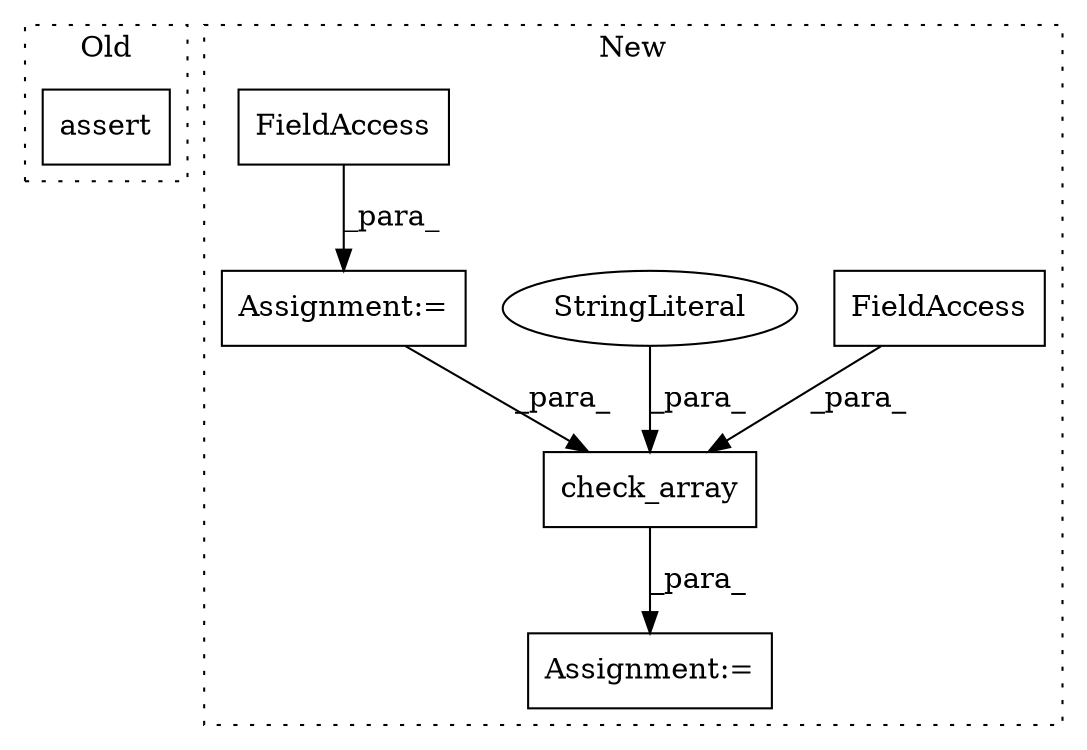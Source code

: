 digraph G {
subgraph cluster0 {
1 [label="assert" a="32" s="1595,1620" l="18,1" shape="box"];
label = "Old";
style="dotted";
}
subgraph cluster1 {
2 [label="check_array" a="32" s="1760,1793" l="12,1" shape="box"];
3 [label="Assignment:=" a="7" s="1759" l="1" shape="box"];
4 [label="FieldAccess" a="22" s="1780" l="5" shape="box"];
5 [label="StringLiteral" a="45" s="1774" l="5" shape="ellipse"];
6 [label="Assignment:=" a="7" s="1748" l="1" shape="box"];
7 [label="FieldAccess" a="22" s="1749" l="3" shape="box"];
label = "New";
style="dotted";
}
2 -> 3 [label="_para_"];
4 -> 2 [label="_para_"];
5 -> 2 [label="_para_"];
6 -> 2 [label="_para_"];
7 -> 6 [label="_para_"];
}